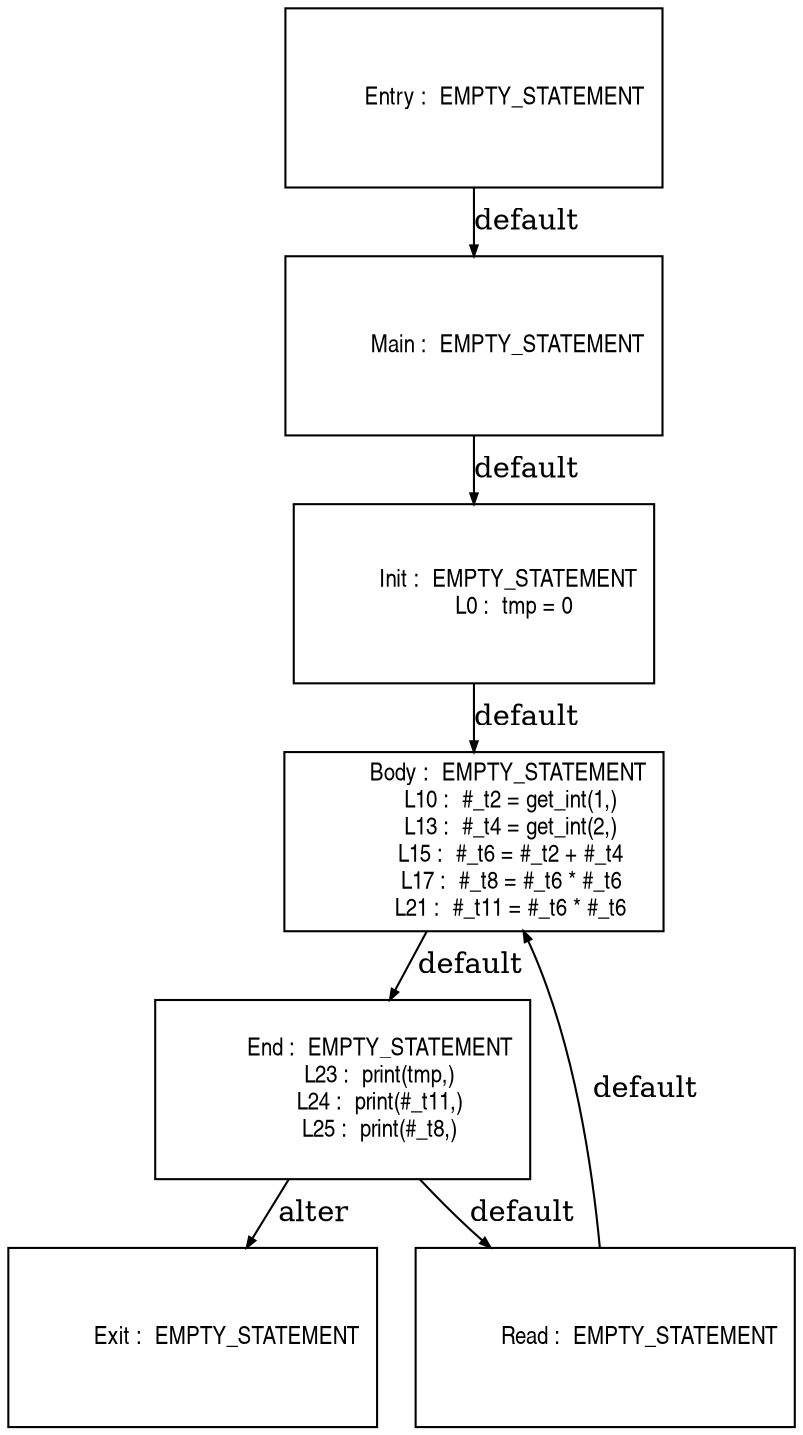 digraph G {
  ranksep=.25;
  edge [arrowsize=.5]
  node [shape=rectangle, fontname="ArialNarrow",
        fontsize=12,  height=1.2];
  "           Main :  EMPTY_STATEMENT
"; "           Init :  EMPTY_STATEMENT
             L0 :  tmp = 0
"; "           Body :  EMPTY_STATEMENT
            L10 :  #_t2 = get_int(1,)
            L13 :  #_t4 = get_int(2,)
            L15 :  #_t6 = #_t2 + #_t4
            L17 :  #_t8 = #_t6 * #_t6
            L21 :  #_t11 = #_t6 * #_t6
"; "          Entry :  EMPTY_STATEMENT
"; "            End :  EMPTY_STATEMENT
            L23 :  print(tmp,)
            L24 :  print(#_t11,)
            L25 :  print(#_t8,)
"; "           Exit :  EMPTY_STATEMENT
"; "           Read :  EMPTY_STATEMENT
"; 
  "           Main :  EMPTY_STATEMENT
" -> "           Init :  EMPTY_STATEMENT
             L0 :  tmp = 0
"  [label="default"];
  "           Init :  EMPTY_STATEMENT
             L0 :  tmp = 0
" -> "           Body :  EMPTY_STATEMENT
            L10 :  #_t2 = get_int(1,)
            L13 :  #_t4 = get_int(2,)
            L15 :  #_t6 = #_t2 + #_t4
            L17 :  #_t8 = #_t6 * #_t6
            L21 :  #_t11 = #_t6 * #_t6
"  [label="default"];
  "           Body :  EMPTY_STATEMENT
            L10 :  #_t2 = get_int(1,)
            L13 :  #_t4 = get_int(2,)
            L15 :  #_t6 = #_t2 + #_t4
            L17 :  #_t8 = #_t6 * #_t6
            L21 :  #_t11 = #_t6 * #_t6
" -> "            End :  EMPTY_STATEMENT
            L23 :  print(tmp,)
            L24 :  print(#_t11,)
            L25 :  print(#_t8,)
"  [label="default"];
  "          Entry :  EMPTY_STATEMENT
" -> "           Main :  EMPTY_STATEMENT
"  [label="default"];
  "            End :  EMPTY_STATEMENT
            L23 :  print(tmp,)
            L24 :  print(#_t11,)
            L25 :  print(#_t8,)
" -> "           Read :  EMPTY_STATEMENT
"  [label="default"];
  "            End :  EMPTY_STATEMENT
            L23 :  print(tmp,)
            L24 :  print(#_t11,)
            L25 :  print(#_t8,)
" -> "           Exit :  EMPTY_STATEMENT
"  [label="alter"];
  "           Read :  EMPTY_STATEMENT
" -> "           Body :  EMPTY_STATEMENT
            L10 :  #_t2 = get_int(1,)
            L13 :  #_t4 = get_int(2,)
            L15 :  #_t6 = #_t2 + #_t4
            L17 :  #_t8 = #_t6 * #_t6
            L21 :  #_t11 = #_t6 * #_t6
"  [label="default"];
}
